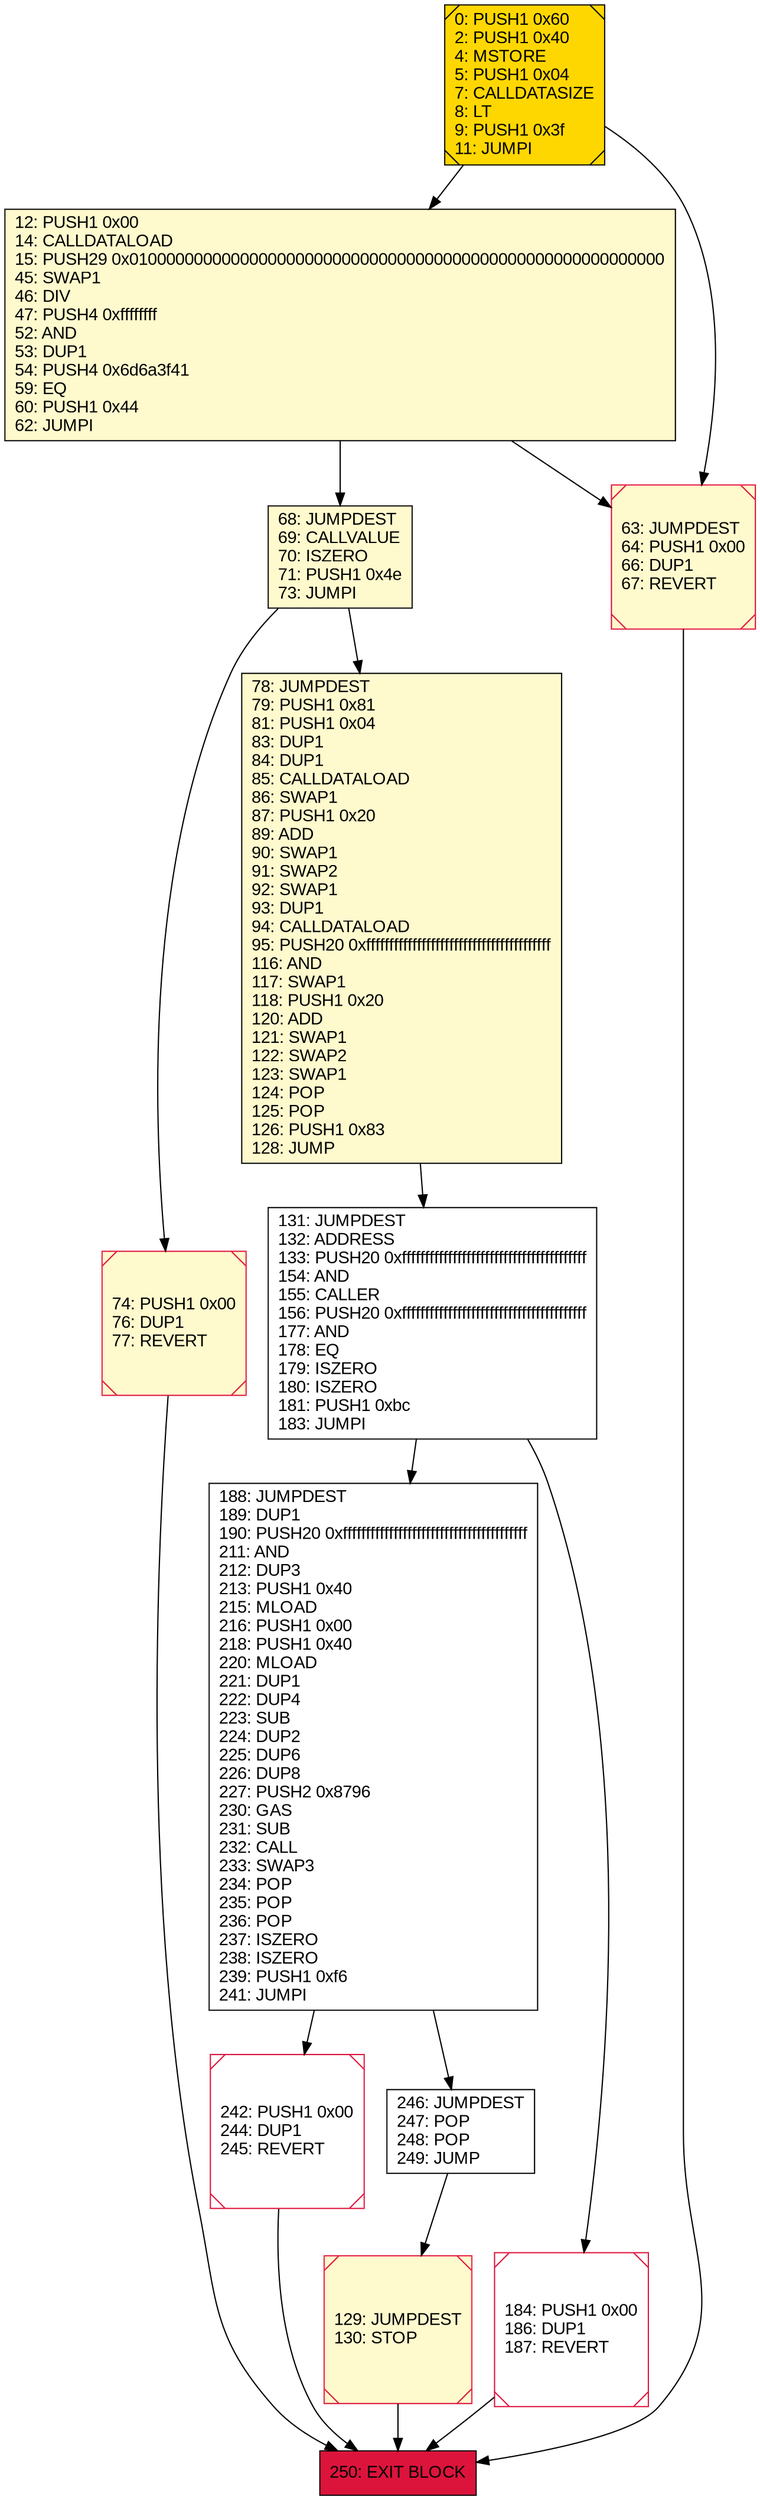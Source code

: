 digraph G {
bgcolor=transparent rankdir=UD;
node [shape=box style=filled color=black fillcolor=white fontname=arial fontcolor=black];
12 [label="12: PUSH1 0x00\l14: CALLDATALOAD\l15: PUSH29 0x0100000000000000000000000000000000000000000000000000000000\l45: SWAP1\l46: DIV\l47: PUSH4 0xffffffff\l52: AND\l53: DUP1\l54: PUSH4 0x6d6a3f41\l59: EQ\l60: PUSH1 0x44\l62: JUMPI\l" fillcolor=lemonchiffon ];
74 [label="74: PUSH1 0x00\l76: DUP1\l77: REVERT\l" fillcolor=lemonchiffon shape=Msquare color=crimson ];
131 [label="131: JUMPDEST\l132: ADDRESS\l133: PUSH20 0xffffffffffffffffffffffffffffffffffffffff\l154: AND\l155: CALLER\l156: PUSH20 0xffffffffffffffffffffffffffffffffffffffff\l177: AND\l178: EQ\l179: ISZERO\l180: ISZERO\l181: PUSH1 0xbc\l183: JUMPI\l" ];
0 [label="0: PUSH1 0x60\l2: PUSH1 0x40\l4: MSTORE\l5: PUSH1 0x04\l7: CALLDATASIZE\l8: LT\l9: PUSH1 0x3f\l11: JUMPI\l" fillcolor=lemonchiffon shape=Msquare fillcolor=gold ];
78 [label="78: JUMPDEST\l79: PUSH1 0x81\l81: PUSH1 0x04\l83: DUP1\l84: DUP1\l85: CALLDATALOAD\l86: SWAP1\l87: PUSH1 0x20\l89: ADD\l90: SWAP1\l91: SWAP2\l92: SWAP1\l93: DUP1\l94: CALLDATALOAD\l95: PUSH20 0xffffffffffffffffffffffffffffffffffffffff\l116: AND\l117: SWAP1\l118: PUSH1 0x20\l120: ADD\l121: SWAP1\l122: SWAP2\l123: SWAP1\l124: POP\l125: POP\l126: PUSH1 0x83\l128: JUMP\l" fillcolor=lemonchiffon ];
242 [label="242: PUSH1 0x00\l244: DUP1\l245: REVERT\l" shape=Msquare color=crimson ];
129 [label="129: JUMPDEST\l130: STOP\l" fillcolor=lemonchiffon shape=Msquare color=crimson ];
188 [label="188: JUMPDEST\l189: DUP1\l190: PUSH20 0xffffffffffffffffffffffffffffffffffffffff\l211: AND\l212: DUP3\l213: PUSH1 0x40\l215: MLOAD\l216: PUSH1 0x00\l218: PUSH1 0x40\l220: MLOAD\l221: DUP1\l222: DUP4\l223: SUB\l224: DUP2\l225: DUP6\l226: DUP8\l227: PUSH2 0x8796\l230: GAS\l231: SUB\l232: CALL\l233: SWAP3\l234: POP\l235: POP\l236: POP\l237: ISZERO\l238: ISZERO\l239: PUSH1 0xf6\l241: JUMPI\l" ];
68 [label="68: JUMPDEST\l69: CALLVALUE\l70: ISZERO\l71: PUSH1 0x4e\l73: JUMPI\l" fillcolor=lemonchiffon ];
184 [label="184: PUSH1 0x00\l186: DUP1\l187: REVERT\l" shape=Msquare color=crimson ];
63 [label="63: JUMPDEST\l64: PUSH1 0x00\l66: DUP1\l67: REVERT\l" fillcolor=lemonchiffon shape=Msquare color=crimson ];
250 [label="250: EXIT BLOCK\l" fillcolor=crimson ];
246 [label="246: JUMPDEST\l247: POP\l248: POP\l249: JUMP\l" ];
63 -> 250;
78 -> 131;
184 -> 250;
188 -> 242;
188 -> 246;
246 -> 129;
0 -> 12;
242 -> 250;
129 -> 250;
74 -> 250;
68 -> 74;
0 -> 63;
131 -> 184;
68 -> 78;
131 -> 188;
12 -> 63;
12 -> 68;
}